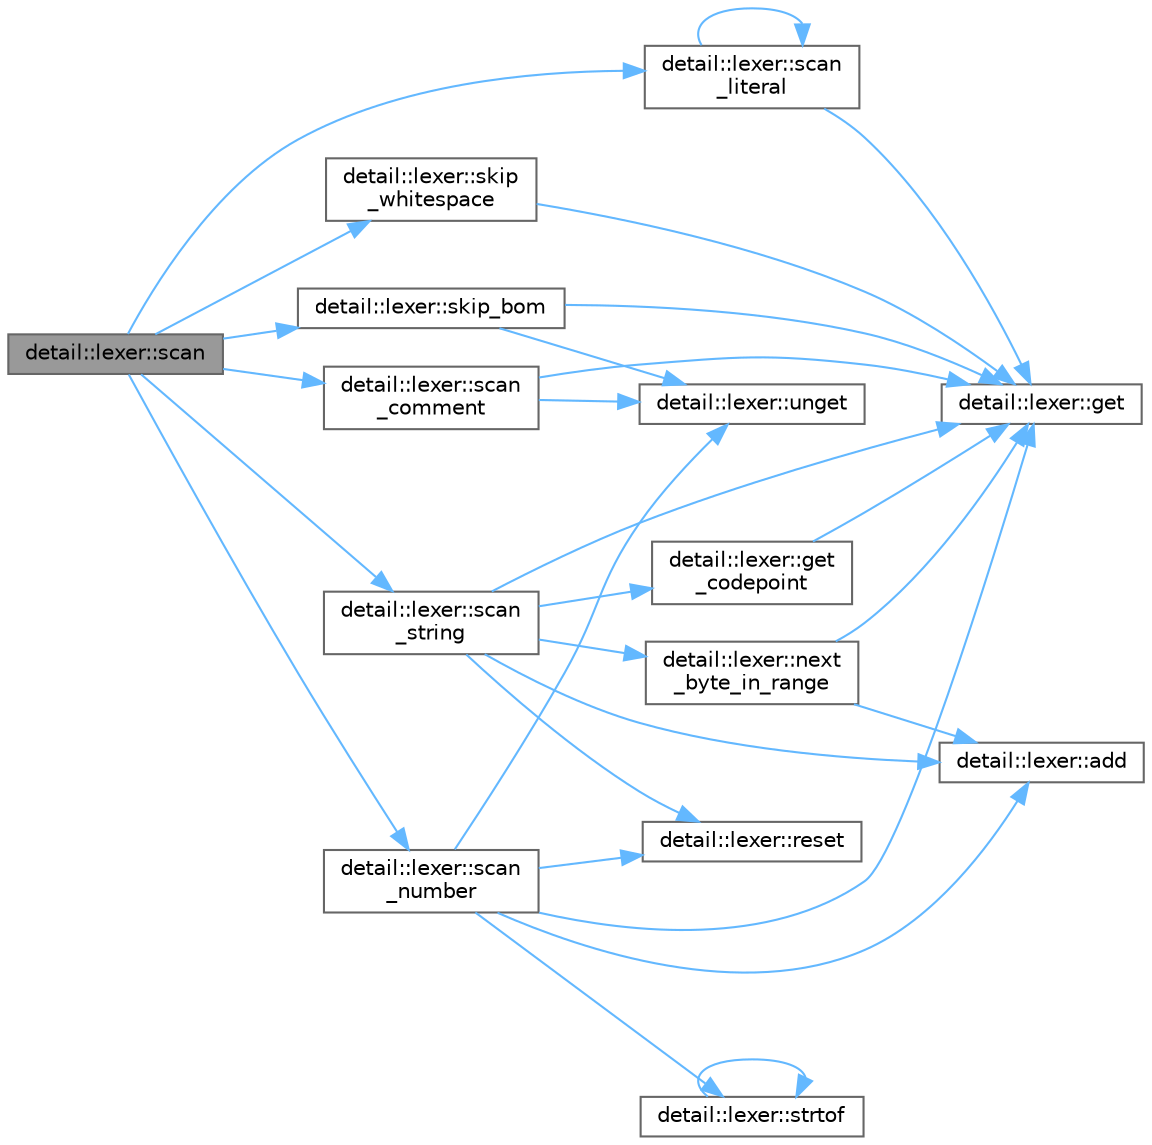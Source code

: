 digraph "detail::lexer::scan"
{
 // LATEX_PDF_SIZE
  bgcolor="transparent";
  edge [fontname=Helvetica,fontsize=10,labelfontname=Helvetica,labelfontsize=10];
  node [fontname=Helvetica,fontsize=10,shape=box,height=0.2,width=0.4];
  rankdir="LR";
  Node1 [id="Node000001",label="detail::lexer::scan",height=0.2,width=0.4,color="gray40", fillcolor="grey60", style="filled", fontcolor="black",tooltip=" "];
  Node1 -> Node2 [id="edge1_Node000001_Node000002",color="steelblue1",style="solid",tooltip=" "];
  Node2 [id="Node000002",label="detail::lexer::scan\l_comment",height=0.2,width=0.4,color="grey40", fillcolor="white", style="filled",URL="$classdetail_1_1lexer.html#a7182c4e7a87e32686cc06be2c31cbc5f",tooltip="scan a comment"];
  Node2 -> Node3 [id="edge2_Node000002_Node000003",color="steelblue1",style="solid",tooltip=" "];
  Node3 [id="Node000003",label="detail::lexer::get",height=0.2,width=0.4,color="grey40", fillcolor="white", style="filled",URL="$classdetail_1_1lexer.html#a558196cb9fc24015d009969c9df8707b",tooltip=" "];
  Node2 -> Node4 [id="edge3_Node000002_Node000004",color="steelblue1",style="solid",tooltip=" "];
  Node4 [id="Node000004",label="detail::lexer::unget",height=0.2,width=0.4,color="grey40", fillcolor="white", style="filled",URL="$classdetail_1_1lexer.html#af15c2d2e743728d99bb6d749a03e5555",tooltip="unget current character (read it again on next get)"];
  Node1 -> Node5 [id="edge4_Node000001_Node000005",color="steelblue1",style="solid",tooltip=" "];
  Node5 [id="Node000005",label="detail::lexer::scan\l_literal",height=0.2,width=0.4,color="grey40", fillcolor="white", style="filled",URL="$classdetail_1_1lexer.html#abefd991e3a77297b30698495531f01df",tooltip=" "];
  Node5 -> Node3 [id="edge5_Node000005_Node000003",color="steelblue1",style="solid",tooltip=" "];
  Node5 -> Node5 [id="edge6_Node000005_Node000005",color="steelblue1",style="solid",tooltip=" "];
  Node1 -> Node6 [id="edge7_Node000001_Node000006",color="steelblue1",style="solid",tooltip=" "];
  Node6 [id="Node000006",label="detail::lexer::scan\l_number",height=0.2,width=0.4,color="grey40", fillcolor="white", style="filled",URL="$classdetail_1_1lexer.html#aab65133db39717a496764cb97fcf3f46",tooltip="scan a number literal"];
  Node6 -> Node7 [id="edge8_Node000006_Node000007",color="steelblue1",style="solid",tooltip=" "];
  Node7 [id="Node000007",label="detail::lexer::add",height=0.2,width=0.4,color="grey40", fillcolor="white", style="filled",URL="$classdetail_1_1lexer.html#ad59cacf0fdfe48d78b218e49da85797b",tooltip="add a character to token_buffer"];
  Node6 -> Node3 [id="edge9_Node000006_Node000003",color="steelblue1",style="solid",tooltip=" "];
  Node6 -> Node8 [id="edge10_Node000006_Node000008",color="steelblue1",style="solid",tooltip=" "];
  Node8 [id="Node000008",label="detail::lexer::reset",height=0.2,width=0.4,color="grey40", fillcolor="white", style="filled",URL="$classdetail_1_1lexer.html#a049f7268496ebdbb16573a5ef1bc96b7",tooltip="reset token_buffer; current character is beginning of token"];
  Node6 -> Node9 [id="edge11_Node000006_Node000009",color="steelblue1",style="solid",tooltip=" "];
  Node9 [id="Node000009",label="detail::lexer::strtof",height=0.2,width=0.4,color="grey40", fillcolor="white", style="filled",URL="$classdetail_1_1lexer.html#a56bab6981f9c24f2195b192cdafbce11",tooltip=" "];
  Node9 -> Node9 [id="edge12_Node000009_Node000009",color="steelblue1",style="solid",tooltip=" "];
  Node6 -> Node4 [id="edge13_Node000006_Node000004",color="steelblue1",style="solid",tooltip=" "];
  Node1 -> Node10 [id="edge14_Node000001_Node000010",color="steelblue1",style="solid",tooltip=" "];
  Node10 [id="Node000010",label="detail::lexer::scan\l_string",height=0.2,width=0.4,color="grey40", fillcolor="white", style="filled",URL="$classdetail_1_1lexer.html#a13c79af5cade626e08f321ead26b83f9",tooltip="scan a string literal"];
  Node10 -> Node7 [id="edge15_Node000010_Node000007",color="steelblue1",style="solid",tooltip=" "];
  Node10 -> Node3 [id="edge16_Node000010_Node000003",color="steelblue1",style="solid",tooltip=" "];
  Node10 -> Node11 [id="edge17_Node000010_Node000011",color="steelblue1",style="solid",tooltip=" "];
  Node11 [id="Node000011",label="detail::lexer::get\l_codepoint",height=0.2,width=0.4,color="grey40", fillcolor="white", style="filled",URL="$classdetail_1_1lexer.html#a10530239775d94248e99f235a3d144b3",tooltip="get codepoint from 4 hex characters following \\u"];
  Node11 -> Node3 [id="edge18_Node000011_Node000003",color="steelblue1",style="solid",tooltip=" "];
  Node10 -> Node12 [id="edge19_Node000010_Node000012",color="steelblue1",style="solid",tooltip=" "];
  Node12 [id="Node000012",label="detail::lexer::next\l_byte_in_range",height=0.2,width=0.4,color="grey40", fillcolor="white", style="filled",URL="$classdetail_1_1lexer.html#a505c0c6842a668fc4e9f07dca49b91e9",tooltip="check if the next byte(s) are inside a given range"];
  Node12 -> Node7 [id="edge20_Node000012_Node000007",color="steelblue1",style="solid",tooltip=" "];
  Node12 -> Node3 [id="edge21_Node000012_Node000003",color="steelblue1",style="solid",tooltip=" "];
  Node10 -> Node8 [id="edge22_Node000010_Node000008",color="steelblue1",style="solid",tooltip=" "];
  Node1 -> Node13 [id="edge23_Node000001_Node000013",color="steelblue1",style="solid",tooltip=" "];
  Node13 [id="Node000013",label="detail::lexer::skip_bom",height=0.2,width=0.4,color="grey40", fillcolor="white", style="filled",URL="$classdetail_1_1lexer.html#a04ae0c7807a761f4162ff42290be5490",tooltip="skip the UTF-8 byte order mark"];
  Node13 -> Node3 [id="edge24_Node000013_Node000003",color="steelblue1",style="solid",tooltip=" "];
  Node13 -> Node4 [id="edge25_Node000013_Node000004",color="steelblue1",style="solid",tooltip=" "];
  Node1 -> Node14 [id="edge26_Node000001_Node000014",color="steelblue1",style="solid",tooltip=" "];
  Node14 [id="Node000014",label="detail::lexer::skip\l_whitespace",height=0.2,width=0.4,color="grey40", fillcolor="white", style="filled",URL="$classdetail_1_1lexer.html#a230468eb9130a7173e0636fc1fc5606b",tooltip=" "];
  Node14 -> Node3 [id="edge27_Node000014_Node000003",color="steelblue1",style="solid",tooltip=" "];
}
